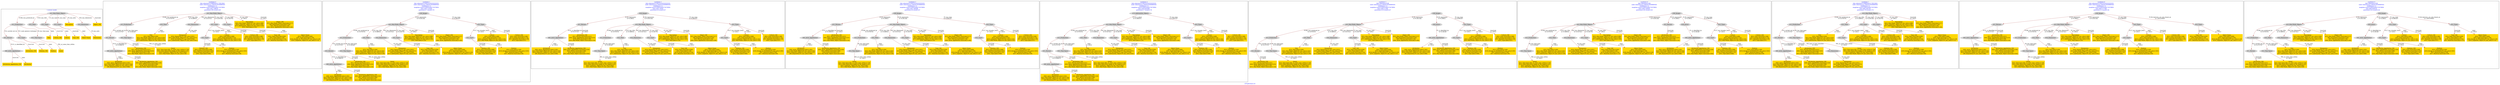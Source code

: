 digraph n0 {
fontcolor="blue"
remincross="true"
label="s29-gilcrease.csv"
subgraph cluster_0 {
label="1-correct model"
n2[style="filled",color="white",fillcolor="lightgray",label="E12_Production1"];
n3[style="filled",color="white",fillcolor="lightgray",label="E21_Person1"];
n4[style="filled",color="white",fillcolor="lightgray",label="E55_Type3"];
n5[style="filled",color="white",fillcolor="lightgray",label="E52_Time-Span1"];
n6[style="filled",color="white",fillcolor="lightgray",label="E82_Actor_Appellation1"];
n7[shape="plaintext",style="filled",fillcolor="gold",label="Attribution_URI"];
n8[style="filled",color="white",fillcolor="lightgray",label="E22_Man-Made_Object1"];
n9[style="filled",color="white",fillcolor="lightgray",label="E35_Title1"];
n10[style="filled",color="white",fillcolor="lightgray",label="E55_Type1"];
n11[style="filled",color="white",fillcolor="lightgray",label="E55_Type2"];
n12[shape="plaintext",style="filled",fillcolor="gold",label="Description"];
n13[style="filled",color="white",fillcolor="lightgray",label="E54_Dimension1"];
n14[shape="plaintext",style="filled",fillcolor="gold",label="Object_URI"];
n15[shape="plaintext",style="filled",fillcolor="gold",label="Title"];
n16[shape="plaintext",style="filled",fillcolor="gold",label="Dated"];
n17[shape="plaintext",style="filled",fillcolor="gold",label="Dimensions"];
n18[shape="plaintext",style="filled",fillcolor="gold",label="Culture_URI"];
n19[shape="plaintext",style="filled",fillcolor="gold",label="Culture"];
n20[shape="plaintext",style="filled",fillcolor="gold",label="Type_URI"];
n21[shape="plaintext",style="filled",fillcolor="gold",label="Object Name"];
n22[shape="plaintext",style="filled",fillcolor="gold",label="Medium_URI"];
n23[shape="plaintext",style="filled",fillcolor="gold",label="Medium"];
n24[shape="plaintext",style="filled",fillcolor="gold",label="Attribution_Appellation_URI"];
n25[shape="plaintext",style="filled",fillcolor="gold",label="Attribution"];
}
subgraph cluster_1 {
label="candidate 0\nlink coherence:0.08695652173913043\nnode coherence:0.13043478260869565\nconfidence:1.0\nmapping score:0.43633540372670804\ncost:1502.738619\n-precision:0.89-recall:0.89"
n27[style="filled",color="white",fillcolor="lightgray",label="E12_Production1"];
n28[style="filled",color="white",fillcolor="lightgray",label="E21_Person1"];
n29[style="filled",color="white",fillcolor="lightgray",label="E52_Time-Span1"];
n30[style="filled",color="white",fillcolor="lightgray",label="E82_Actor_Appellation2"];
n31[style="filled",color="white",fillcolor="lightgray",label="E22_Man-Made_Object1"];
n32[style="filled",color="white",fillcolor="lightgray",label="E35_Title1"];
n33[style="filled",color="white",fillcolor="lightgray",label="E54_Dimension1"];
n34[style="filled",color="white",fillcolor="lightgray",label="E55_Type1"];
n35[style="filled",color="white",fillcolor="lightgray",label="E55_Type2"];
n36[style="filled",color="white",fillcolor="lightgray",label="E55_Type3"];
n37[shape="plaintext",style="filled",fillcolor="gold",label="Dimensions\n[E54_Dimension,P3_has_note,0.831]\n[E22_Man-Made_Object,P3_has_note,0.072]\n[E34_Inscription,P3_has_note,0.056]\n[E73_Information_Object,P3_has_note,0.041]"];
n38[shape="plaintext",style="filled",fillcolor="gold",label="Medium_URI\n[E55_Type,classLink,0.408]\n[E57_Material,classLink,0.353]\n[E74_Group,classLink,0.174]\n[E55_Type,label,0.066]"];
n39[shape="plaintext",style="filled",fillcolor="gold",label="Medium\n[E55_Type,label,0.349]\n[E29_Design_or_Procedure,P3_has_note,0.303]\n[E57_Material,label,0.258]\n[E57_Material,classLink,0.09]"];
n40[shape="plaintext",style="filled",fillcolor="gold",label="Description\n[E22_Man-Made_Object,P3_has_note,0.366]\n[E33_Linguistic_Object,P3_has_note,0.336]\n[E73_Information_Object,P3_has_note,0.163]\n[E35_Title,label,0.135]"];
n41[shape="plaintext",style="filled",fillcolor="gold",label="Attribution\n[E82_Actor_Appellation,label,0.585]\n[E22_Man-Made_Object,P3_has_note,0.164]\n[E33_Linguistic_Object,P3_has_note,0.153]\n[E8_Acquisition,P3_has_note,0.098]"];
n42[shape="plaintext",style="filled",fillcolor="gold",label="Dated\n[E52_Time-Span,P82_at_some_time_within,0.729]\n[E52_Time-Span,P82a_begin_of_the_begin,0.105]\n[E33_Linguistic_Object,P3_has_note,0.085]\n[E22_Man-Made_Object,P3_has_note,0.08]"];
n43[shape="plaintext",style="filled",fillcolor="gold",label="Attribution_Appellation_URI\n[E82_Actor_Appellation,classLink,0.559]\n[E21_Person,classLink,0.346]\n[E39_Actor,classLink,0.05]\n[E22_Man-Made_Object,classLink,0.044]"];
n44[shape="plaintext",style="filled",fillcolor="gold",label="Title\n[E35_Title,label,0.406]\n[E22_Man-Made_Object,P3_has_note,0.243]\n[E33_Linguistic_Object,P3_has_note,0.222]\n[E73_Information_Object,P3_has_note,0.129]"];
n45[shape="plaintext",style="filled",fillcolor="gold",label="Attribution_URI\n[E21_Person,classLink,0.421]\n[E82_Actor_Appellation,classLink,0.323]\n[E39_Actor,classLink,0.136]\n[E22_Man-Made_Object,classLink,0.119]"];
n46[shape="plaintext",style="filled",fillcolor="gold",label="Culture\n[E55_Type,label,0.498]\n[E55_Type,classLink,0.214]\n[E33_Linguistic_Object,P3_has_note,0.145]\n[E22_Man-Made_Object,P3_has_note,0.143]"];
n47[shape="plaintext",style="filled",fillcolor="gold",label="Type_URI\n[E55_Type,classLink,0.636]\n[E55_Type,label,0.136]\n[E74_Group,classLink,0.116]\n[E57_Material,classLink,0.112]"];
n48[shape="plaintext",style="filled",fillcolor="gold",label="Culture_URI\n[E55_Type,classLink,0.596]\n[E74_Group,classLink,0.174]\n[E57_Material,classLink,0.159]\n[E55_Type,label,0.07]"];
n49[shape="plaintext",style="filled",fillcolor="gold",label="Object Name\n[E55_Type,label,0.609]\n[E55_Type,classLink,0.159]\n[E29_Design_or_Procedure,P3_has_note,0.119]\n[E33_Linguistic_Object,P3_has_note,0.113]"];
n50[shape="plaintext",style="filled",fillcolor="gold",label="Object_URI\n[E22_Man-Made_Object,classLink,0.517]\n[E8_Acquisition,classLink,0.234]\n[E21_Person,classLink,0.139]\n[E82_Actor_Appellation,classLink,0.109]"];
}
subgraph cluster_2 {
label="candidate 1\nlink coherence:0.08333333333333333\nnode coherence:0.13043478260869565\nconfidence:1.0\nmapping score:0.43633540372670804\ncost:1503.721826\n-precision:0.7-recall:0.78"
n52[style="filled",color="white",fillcolor="lightgray",label="E12_Production1"];
n53[style="filled",color="white",fillcolor="lightgray",label="E21_Person1"];
n54[style="filled",color="white",fillcolor="lightgray",label="E52_Time-Span1"];
n55[style="filled",color="white",fillcolor="lightgray",label="E82_Actor_Appellation2"];
n56[style="filled",color="white",fillcolor="lightgray",label="E22_Man-Made_Object1"];
n57[style="filled",color="white",fillcolor="lightgray",label="E35_Title1"];
n58[style="filled",color="white",fillcolor="lightgray",label="E54_Dimension1"];
n59[style="filled",color="white",fillcolor="lightgray",label="E55_Type2"];
n60[style="filled",color="white",fillcolor="lightgray",label="E38_Image1"];
n61[style="filled",color="white",fillcolor="lightgray",label="E55_Type1"];
n62[style="filled",color="white",fillcolor="lightgray",label="E55_Type3"];
n63[shape="plaintext",style="filled",fillcolor="gold",label="Dimensions\n[E54_Dimension,P3_has_note,0.831]\n[E22_Man-Made_Object,P3_has_note,0.072]\n[E34_Inscription,P3_has_note,0.056]\n[E73_Information_Object,P3_has_note,0.041]"];
n64[shape="plaintext",style="filled",fillcolor="gold",label="Medium_URI\n[E55_Type,classLink,0.408]\n[E57_Material,classLink,0.353]\n[E74_Group,classLink,0.174]\n[E55_Type,label,0.066]"];
n65[shape="plaintext",style="filled",fillcolor="gold",label="Medium\n[E55_Type,label,0.349]\n[E29_Design_or_Procedure,P3_has_note,0.303]\n[E57_Material,label,0.258]\n[E57_Material,classLink,0.09]"];
n66[shape="plaintext",style="filled",fillcolor="gold",label="Description\n[E22_Man-Made_Object,P3_has_note,0.366]\n[E33_Linguistic_Object,P3_has_note,0.336]\n[E73_Information_Object,P3_has_note,0.163]\n[E35_Title,label,0.135]"];
n67[shape="plaintext",style="filled",fillcolor="gold",label="Attribution\n[E82_Actor_Appellation,label,0.585]\n[E22_Man-Made_Object,P3_has_note,0.164]\n[E33_Linguistic_Object,P3_has_note,0.153]\n[E8_Acquisition,P3_has_note,0.098]"];
n68[shape="plaintext",style="filled",fillcolor="gold",label="Dated\n[E52_Time-Span,P82_at_some_time_within,0.729]\n[E52_Time-Span,P82a_begin_of_the_begin,0.105]\n[E33_Linguistic_Object,P3_has_note,0.085]\n[E22_Man-Made_Object,P3_has_note,0.08]"];
n69[shape="plaintext",style="filled",fillcolor="gold",label="Attribution_Appellation_URI\n[E82_Actor_Appellation,classLink,0.559]\n[E21_Person,classLink,0.346]\n[E39_Actor,classLink,0.05]\n[E22_Man-Made_Object,classLink,0.044]"];
n70[shape="plaintext",style="filled",fillcolor="gold",label="Title\n[E35_Title,label,0.406]\n[E22_Man-Made_Object,P3_has_note,0.243]\n[E33_Linguistic_Object,P3_has_note,0.222]\n[E73_Information_Object,P3_has_note,0.129]"];
n71[shape="plaintext",style="filled",fillcolor="gold",label="Attribution_URI\n[E21_Person,classLink,0.421]\n[E82_Actor_Appellation,classLink,0.323]\n[E39_Actor,classLink,0.136]\n[E22_Man-Made_Object,classLink,0.119]"];
n72[shape="plaintext",style="filled",fillcolor="gold",label="Culture\n[E55_Type,label,0.498]\n[E55_Type,classLink,0.214]\n[E33_Linguistic_Object,P3_has_note,0.145]\n[E22_Man-Made_Object,P3_has_note,0.143]"];
n73[shape="plaintext",style="filled",fillcolor="gold",label="Type_URI\n[E55_Type,classLink,0.636]\n[E55_Type,label,0.136]\n[E74_Group,classLink,0.116]\n[E57_Material,classLink,0.112]"];
n74[shape="plaintext",style="filled",fillcolor="gold",label="Culture_URI\n[E55_Type,classLink,0.596]\n[E74_Group,classLink,0.174]\n[E57_Material,classLink,0.159]\n[E55_Type,label,0.07]"];
n75[shape="plaintext",style="filled",fillcolor="gold",label="Object Name\n[E55_Type,label,0.609]\n[E55_Type,classLink,0.159]\n[E29_Design_or_Procedure,P3_has_note,0.119]\n[E33_Linguistic_Object,P3_has_note,0.113]"];
n76[shape="plaintext",style="filled",fillcolor="gold",label="Object_URI\n[E22_Man-Made_Object,classLink,0.517]\n[E8_Acquisition,classLink,0.234]\n[E21_Person,classLink,0.139]\n[E82_Actor_Appellation,classLink,0.109]"];
}
subgraph cluster_3 {
label="candidate 2\nlink coherence:0.08333333333333333\nnode coherence:0.13043478260869565\nconfidence:1.0\nmapping score:0.43633540372670804\ncost:1503.73016\n-precision:0.6-recall:0.67"
n78[style="filled",color="white",fillcolor="lightgray",label="E12_Production1"];
n79[style="filled",color="white",fillcolor="lightgray",label="E52_Time-Span1"];
n80[style="filled",color="white",fillcolor="lightgray",label="E21_Person1"];
n81[style="filled",color="white",fillcolor="lightgray",label="E82_Actor_Appellation1"];
n82[style="filled",color="white",fillcolor="lightgray",label="E22_Man-Made_Object1"];
n83[style="filled",color="white",fillcolor="lightgray",label="E35_Title1"];
n84[style="filled",color="white",fillcolor="lightgray",label="E54_Dimension1"];
n85[style="filled",color="white",fillcolor="lightgray",label="E55_Type2"];
n86[style="filled",color="white",fillcolor="lightgray",label="E38_Image1"];
n87[style="filled",color="white",fillcolor="lightgray",label="E55_Type1"];
n88[style="filled",color="white",fillcolor="lightgray",label="E55_Type3"];
n89[shape="plaintext",style="filled",fillcolor="gold",label="Dimensions\n[E54_Dimension,P3_has_note,0.831]\n[E22_Man-Made_Object,P3_has_note,0.072]\n[E34_Inscription,P3_has_note,0.056]\n[E73_Information_Object,P3_has_note,0.041]"];
n90[shape="plaintext",style="filled",fillcolor="gold",label="Medium_URI\n[E55_Type,classLink,0.408]\n[E57_Material,classLink,0.353]\n[E74_Group,classLink,0.174]\n[E55_Type,label,0.066]"];
n91[shape="plaintext",style="filled",fillcolor="gold",label="Medium\n[E55_Type,label,0.349]\n[E29_Design_or_Procedure,P3_has_note,0.303]\n[E57_Material,label,0.258]\n[E57_Material,classLink,0.09]"];
n92[shape="plaintext",style="filled",fillcolor="gold",label="Description\n[E22_Man-Made_Object,P3_has_note,0.366]\n[E33_Linguistic_Object,P3_has_note,0.336]\n[E73_Information_Object,P3_has_note,0.163]\n[E35_Title,label,0.135]"];
n93[shape="plaintext",style="filled",fillcolor="gold",label="Dated\n[E52_Time-Span,P82_at_some_time_within,0.729]\n[E52_Time-Span,P82a_begin_of_the_begin,0.105]\n[E33_Linguistic_Object,P3_has_note,0.085]\n[E22_Man-Made_Object,P3_has_note,0.08]"];
n94[shape="plaintext",style="filled",fillcolor="gold",label="Attribution\n[E82_Actor_Appellation,label,0.585]\n[E22_Man-Made_Object,P3_has_note,0.164]\n[E33_Linguistic_Object,P3_has_note,0.153]\n[E8_Acquisition,P3_has_note,0.098]"];
n95[shape="plaintext",style="filled",fillcolor="gold",label="Title\n[E35_Title,label,0.406]\n[E22_Man-Made_Object,P3_has_note,0.243]\n[E33_Linguistic_Object,P3_has_note,0.222]\n[E73_Information_Object,P3_has_note,0.129]"];
n96[shape="plaintext",style="filled",fillcolor="gold",label="Attribution_URI\n[E21_Person,classLink,0.421]\n[E82_Actor_Appellation,classLink,0.323]\n[E39_Actor,classLink,0.136]\n[E22_Man-Made_Object,classLink,0.119]"];
n97[shape="plaintext",style="filled",fillcolor="gold",label="Culture\n[E55_Type,label,0.498]\n[E55_Type,classLink,0.214]\n[E33_Linguistic_Object,P3_has_note,0.145]\n[E22_Man-Made_Object,P3_has_note,0.143]"];
n98[shape="plaintext",style="filled",fillcolor="gold",label="Type_URI\n[E55_Type,classLink,0.636]\n[E55_Type,label,0.136]\n[E74_Group,classLink,0.116]\n[E57_Material,classLink,0.112]"];
n99[shape="plaintext",style="filled",fillcolor="gold",label="Culture_URI\n[E55_Type,classLink,0.596]\n[E74_Group,classLink,0.174]\n[E57_Material,classLink,0.159]\n[E55_Type,label,0.07]"];
n100[shape="plaintext",style="filled",fillcolor="gold",label="Object Name\n[E55_Type,label,0.609]\n[E55_Type,classLink,0.159]\n[E29_Design_or_Procedure,P3_has_note,0.119]\n[E33_Linguistic_Object,P3_has_note,0.113]"];
n101[shape="plaintext",style="filled",fillcolor="gold",label="Object_URI\n[E22_Man-Made_Object,classLink,0.517]\n[E8_Acquisition,classLink,0.234]\n[E21_Person,classLink,0.139]\n[E82_Actor_Appellation,classLink,0.109]"];
n102[shape="plaintext",style="filled",fillcolor="gold",label="Attribution_Appellation_URI\n[E82_Actor_Appellation,classLink,0.559]\n[E21_Person,classLink,0.346]\n[E39_Actor,classLink,0.05]\n[E22_Man-Made_Object,classLink,0.044]"];
}
subgraph cluster_4 {
label="candidate 3\nlink coherence:0.08333333333333333\nnode coherence:0.13043478260869565\nconfidence:1.0\nmapping score:0.43633540372670804\ncost:1503.748289\n-precision:0.6-recall:0.67"
n104[style="filled",color="white",fillcolor="lightgray",label="E12_Production1"];
n105[style="filled",color="white",fillcolor="lightgray",label="E52_Time-Span1"];
n106[style="filled",color="white",fillcolor="lightgray",label="E21_Person1"];
n107[style="filled",color="white",fillcolor="lightgray",label="E82_Actor_Appellation2"];
n108[style="filled",color="white",fillcolor="lightgray",label="E22_Man-Made_Object1"];
n109[style="filled",color="white",fillcolor="lightgray",label="E35_Title1"];
n110[style="filled",color="white",fillcolor="lightgray",label="E54_Dimension1"];
n111[style="filled",color="white",fillcolor="lightgray",label="E55_Type2"];
n112[style="filled",color="white",fillcolor="lightgray",label="E38_Image1"];
n113[style="filled",color="white",fillcolor="lightgray",label="E55_Type1"];
n114[style="filled",color="white",fillcolor="lightgray",label="E55_Type3"];
n115[shape="plaintext",style="filled",fillcolor="gold",label="Dimensions\n[E54_Dimension,P3_has_note,0.831]\n[E22_Man-Made_Object,P3_has_note,0.072]\n[E34_Inscription,P3_has_note,0.056]\n[E73_Information_Object,P3_has_note,0.041]"];
n116[shape="plaintext",style="filled",fillcolor="gold",label="Medium_URI\n[E55_Type,classLink,0.408]\n[E57_Material,classLink,0.353]\n[E74_Group,classLink,0.174]\n[E55_Type,label,0.066]"];
n117[shape="plaintext",style="filled",fillcolor="gold",label="Medium\n[E55_Type,label,0.349]\n[E29_Design_or_Procedure,P3_has_note,0.303]\n[E57_Material,label,0.258]\n[E57_Material,classLink,0.09]"];
n118[shape="plaintext",style="filled",fillcolor="gold",label="Description\n[E22_Man-Made_Object,P3_has_note,0.366]\n[E33_Linguistic_Object,P3_has_note,0.336]\n[E73_Information_Object,P3_has_note,0.163]\n[E35_Title,label,0.135]"];
n119[shape="plaintext",style="filled",fillcolor="gold",label="Attribution\n[E82_Actor_Appellation,label,0.585]\n[E22_Man-Made_Object,P3_has_note,0.164]\n[E33_Linguistic_Object,P3_has_note,0.153]\n[E8_Acquisition,P3_has_note,0.098]"];
n120[shape="plaintext",style="filled",fillcolor="gold",label="Dated\n[E52_Time-Span,P82_at_some_time_within,0.729]\n[E52_Time-Span,P82a_begin_of_the_begin,0.105]\n[E33_Linguistic_Object,P3_has_note,0.085]\n[E22_Man-Made_Object,P3_has_note,0.08]"];
n121[shape="plaintext",style="filled",fillcolor="gold",label="Attribution_Appellation_URI\n[E82_Actor_Appellation,classLink,0.559]\n[E21_Person,classLink,0.346]\n[E39_Actor,classLink,0.05]\n[E22_Man-Made_Object,classLink,0.044]"];
n122[shape="plaintext",style="filled",fillcolor="gold",label="Title\n[E35_Title,label,0.406]\n[E22_Man-Made_Object,P3_has_note,0.243]\n[E33_Linguistic_Object,P3_has_note,0.222]\n[E73_Information_Object,P3_has_note,0.129]"];
n123[shape="plaintext",style="filled",fillcolor="gold",label="Attribution_URI\n[E21_Person,classLink,0.421]\n[E82_Actor_Appellation,classLink,0.323]\n[E39_Actor,classLink,0.136]\n[E22_Man-Made_Object,classLink,0.119]"];
n124[shape="plaintext",style="filled",fillcolor="gold",label="Culture\n[E55_Type,label,0.498]\n[E55_Type,classLink,0.214]\n[E33_Linguistic_Object,P3_has_note,0.145]\n[E22_Man-Made_Object,P3_has_note,0.143]"];
n125[shape="plaintext",style="filled",fillcolor="gold",label="Type_URI\n[E55_Type,classLink,0.636]\n[E55_Type,label,0.136]\n[E74_Group,classLink,0.116]\n[E57_Material,classLink,0.112]"];
n126[shape="plaintext",style="filled",fillcolor="gold",label="Culture_URI\n[E55_Type,classLink,0.596]\n[E74_Group,classLink,0.174]\n[E57_Material,classLink,0.159]\n[E55_Type,label,0.07]"];
n127[shape="plaintext",style="filled",fillcolor="gold",label="Object Name\n[E55_Type,label,0.609]\n[E55_Type,classLink,0.159]\n[E29_Design_or_Procedure,P3_has_note,0.119]\n[E33_Linguistic_Object,P3_has_note,0.113]"];
n128[shape="plaintext",style="filled",fillcolor="gold",label="Object_URI\n[E22_Man-Made_Object,classLink,0.517]\n[E8_Acquisition,classLink,0.234]\n[E21_Person,classLink,0.139]\n[E82_Actor_Appellation,classLink,0.109]"];
}
subgraph cluster_5 {
label="candidate 4\nlink coherence:0.08333333333333333\nnode coherence:0.13043478260869565\nconfidence:1.0\nmapping score:0.43633540372670804\ncost:1503.820306\n-precision:0.7-recall:0.78"
n130[style="filled",color="white",fillcolor="lightgray",label="E12_Production1"];
n131[style="filled",color="white",fillcolor="lightgray",label="E21_Person1"];
n132[style="filled",color="white",fillcolor="lightgray",label="E52_Time-Span1"];
n133[style="filled",color="white",fillcolor="lightgray",label="E82_Actor_Appellation2"];
n134[style="filled",color="white",fillcolor="lightgray",label="E22_Man-Made_Object1"];
n135[style="filled",color="white",fillcolor="lightgray",label="E35_Title1"];
n136[style="filled",color="white",fillcolor="lightgray",label="E54_Dimension1"];
n137[style="filled",color="white",fillcolor="lightgray",label="E55_Type2"];
n138[style="filled",color="white",fillcolor="lightgray",label="E73_Information_Object1"];
n139[style="filled",color="white",fillcolor="lightgray",label="E55_Type1"];
n140[style="filled",color="white",fillcolor="lightgray",label="E55_Type3"];
n141[shape="plaintext",style="filled",fillcolor="gold",label="Dimensions\n[E54_Dimension,P3_has_note,0.831]\n[E22_Man-Made_Object,P3_has_note,0.072]\n[E34_Inscription,P3_has_note,0.056]\n[E73_Information_Object,P3_has_note,0.041]"];
n142[shape="plaintext",style="filled",fillcolor="gold",label="Medium_URI\n[E55_Type,classLink,0.408]\n[E57_Material,classLink,0.353]\n[E74_Group,classLink,0.174]\n[E55_Type,label,0.066]"];
n143[shape="plaintext",style="filled",fillcolor="gold",label="Medium\n[E55_Type,label,0.349]\n[E29_Design_or_Procedure,P3_has_note,0.303]\n[E57_Material,label,0.258]\n[E57_Material,classLink,0.09]"];
n144[shape="plaintext",style="filled",fillcolor="gold",label="Description\n[E22_Man-Made_Object,P3_has_note,0.366]\n[E33_Linguistic_Object,P3_has_note,0.336]\n[E73_Information_Object,P3_has_note,0.163]\n[E35_Title,label,0.135]"];
n145[shape="plaintext",style="filled",fillcolor="gold",label="Attribution\n[E82_Actor_Appellation,label,0.585]\n[E22_Man-Made_Object,P3_has_note,0.164]\n[E33_Linguistic_Object,P3_has_note,0.153]\n[E8_Acquisition,P3_has_note,0.098]"];
n146[shape="plaintext",style="filled",fillcolor="gold",label="Dated\n[E52_Time-Span,P82_at_some_time_within,0.729]\n[E52_Time-Span,P82a_begin_of_the_begin,0.105]\n[E33_Linguistic_Object,P3_has_note,0.085]\n[E22_Man-Made_Object,P3_has_note,0.08]"];
n147[shape="plaintext",style="filled",fillcolor="gold",label="Attribution_Appellation_URI\n[E82_Actor_Appellation,classLink,0.559]\n[E21_Person,classLink,0.346]\n[E39_Actor,classLink,0.05]\n[E22_Man-Made_Object,classLink,0.044]"];
n148[shape="plaintext",style="filled",fillcolor="gold",label="Title\n[E35_Title,label,0.406]\n[E22_Man-Made_Object,P3_has_note,0.243]\n[E33_Linguistic_Object,P3_has_note,0.222]\n[E73_Information_Object,P3_has_note,0.129]"];
n149[shape="plaintext",style="filled",fillcolor="gold",label="Attribution_URI\n[E21_Person,classLink,0.421]\n[E82_Actor_Appellation,classLink,0.323]\n[E39_Actor,classLink,0.136]\n[E22_Man-Made_Object,classLink,0.119]"];
n150[shape="plaintext",style="filled",fillcolor="gold",label="Culture\n[E55_Type,label,0.498]\n[E55_Type,classLink,0.214]\n[E33_Linguistic_Object,P3_has_note,0.145]\n[E22_Man-Made_Object,P3_has_note,0.143]"];
n151[shape="plaintext",style="filled",fillcolor="gold",label="Type_URI\n[E55_Type,classLink,0.636]\n[E55_Type,label,0.136]\n[E74_Group,classLink,0.116]\n[E57_Material,classLink,0.112]"];
n152[shape="plaintext",style="filled",fillcolor="gold",label="Culture_URI\n[E55_Type,classLink,0.596]\n[E74_Group,classLink,0.174]\n[E57_Material,classLink,0.159]\n[E55_Type,label,0.07]"];
n153[shape="plaintext",style="filled",fillcolor="gold",label="Object Name\n[E55_Type,label,0.609]\n[E55_Type,classLink,0.159]\n[E29_Design_or_Procedure,P3_has_note,0.119]\n[E33_Linguistic_Object,P3_has_note,0.113]"];
n154[shape="plaintext",style="filled",fillcolor="gold",label="Object_URI\n[E22_Man-Made_Object,classLink,0.517]\n[E8_Acquisition,classLink,0.234]\n[E21_Person,classLink,0.139]\n[E82_Actor_Appellation,classLink,0.109]"];
}
subgraph cluster_6 {
label="candidate 5\nlink coherence:0.08\nnode coherence:0.13043478260869565\nconfidence:1.0\nmapping score:0.43633540372670804\ncost:1504.11184\n-precision:0.55-recall:0.67"
n156[style="filled",color="white",fillcolor="lightgray",label="E12_Production1"];
n157[style="filled",color="white",fillcolor="lightgray",label="E21_Person1"];
n158[style="filled",color="white",fillcolor="lightgray",label="E52_Time-Span1"];
n159[style="filled",color="white",fillcolor="lightgray",label="E22_Man-Made_Object1"];
n160[style="filled",color="white",fillcolor="lightgray",label="E35_Title1"];
n161[style="filled",color="white",fillcolor="lightgray",label="E54_Dimension1"];
n162[style="filled",color="white",fillcolor="lightgray",label="E55_Type2"];
n163[style="filled",color="white",fillcolor="lightgray",label="E38_Image1"];
n164[style="filled",color="white",fillcolor="lightgray",label="E39_Actor1"];
n165[style="filled",color="white",fillcolor="lightgray",label="E55_Type1"];
n166[style="filled",color="white",fillcolor="lightgray",label="E82_Actor_Appellation1"];
n167[style="filled",color="white",fillcolor="lightgray",label="E55_Type3"];
n168[shape="plaintext",style="filled",fillcolor="gold",label="Dimensions\n[E54_Dimension,P3_has_note,0.831]\n[E22_Man-Made_Object,P3_has_note,0.072]\n[E34_Inscription,P3_has_note,0.056]\n[E73_Information_Object,P3_has_note,0.041]"];
n169[shape="plaintext",style="filled",fillcolor="gold",label="Medium_URI\n[E55_Type,classLink,0.408]\n[E57_Material,classLink,0.353]\n[E74_Group,classLink,0.174]\n[E55_Type,label,0.066]"];
n170[shape="plaintext",style="filled",fillcolor="gold",label="Medium\n[E55_Type,label,0.349]\n[E29_Design_or_Procedure,P3_has_note,0.303]\n[E57_Material,label,0.258]\n[E57_Material,classLink,0.09]"];
n171[shape="plaintext",style="filled",fillcolor="gold",label="Description\n[E22_Man-Made_Object,P3_has_note,0.366]\n[E33_Linguistic_Object,P3_has_note,0.336]\n[E73_Information_Object,P3_has_note,0.163]\n[E35_Title,label,0.135]"];
n172[shape="plaintext",style="filled",fillcolor="gold",label="Dated\n[E52_Time-Span,P82_at_some_time_within,0.729]\n[E52_Time-Span,P82a_begin_of_the_begin,0.105]\n[E33_Linguistic_Object,P3_has_note,0.085]\n[E22_Man-Made_Object,P3_has_note,0.08]"];
n173[shape="plaintext",style="filled",fillcolor="gold",label="Attribution\n[E82_Actor_Appellation,label,0.585]\n[E22_Man-Made_Object,P3_has_note,0.164]\n[E33_Linguistic_Object,P3_has_note,0.153]\n[E8_Acquisition,P3_has_note,0.098]"];
n174[shape="plaintext",style="filled",fillcolor="gold",label="Title\n[E35_Title,label,0.406]\n[E22_Man-Made_Object,P3_has_note,0.243]\n[E33_Linguistic_Object,P3_has_note,0.222]\n[E73_Information_Object,P3_has_note,0.129]"];
n175[shape="plaintext",style="filled",fillcolor="gold",label="Attribution_URI\n[E21_Person,classLink,0.421]\n[E82_Actor_Appellation,classLink,0.323]\n[E39_Actor,classLink,0.136]\n[E22_Man-Made_Object,classLink,0.119]"];
n176[shape="plaintext",style="filled",fillcolor="gold",label="Culture\n[E55_Type,label,0.498]\n[E55_Type,classLink,0.214]\n[E33_Linguistic_Object,P3_has_note,0.145]\n[E22_Man-Made_Object,P3_has_note,0.143]"];
n177[shape="plaintext",style="filled",fillcolor="gold",label="Type_URI\n[E55_Type,classLink,0.636]\n[E55_Type,label,0.136]\n[E74_Group,classLink,0.116]\n[E57_Material,classLink,0.112]"];
n178[shape="plaintext",style="filled",fillcolor="gold",label="Culture_URI\n[E55_Type,classLink,0.596]\n[E74_Group,classLink,0.174]\n[E57_Material,classLink,0.159]\n[E55_Type,label,0.07]"];
n179[shape="plaintext",style="filled",fillcolor="gold",label="Object Name\n[E55_Type,label,0.609]\n[E55_Type,classLink,0.159]\n[E29_Design_or_Procedure,P3_has_note,0.119]\n[E33_Linguistic_Object,P3_has_note,0.113]"];
n180[shape="plaintext",style="filled",fillcolor="gold",label="Object_URI\n[E22_Man-Made_Object,classLink,0.517]\n[E8_Acquisition,classLink,0.234]\n[E21_Person,classLink,0.139]\n[E82_Actor_Appellation,classLink,0.109]"];
n181[shape="plaintext",style="filled",fillcolor="gold",label="Attribution_Appellation_URI\n[E82_Actor_Appellation,classLink,0.559]\n[E21_Person,classLink,0.346]\n[E39_Actor,classLink,0.05]\n[E22_Man-Made_Object,classLink,0.044]"];
}
subgraph cluster_7 {
label="candidate 6\nlink coherence:0.08\nnode coherence:0.13043478260869565\nconfidence:1.0\nmapping score:0.43633540372670804\ncost:1504.138303\n-precision:0.45-recall:0.56"
n183[style="filled",color="white",fillcolor="lightgray",label="E12_Production1"];
n184[style="filled",color="white",fillcolor="lightgray",label="E52_Time-Span1"];
n185[style="filled",color="white",fillcolor="lightgray",label="E22_Man-Made_Object1"];
n186[style="filled",color="white",fillcolor="lightgray",label="E35_Title1"];
n187[style="filled",color="white",fillcolor="lightgray",label="E54_Dimension1"];
n188[style="filled",color="white",fillcolor="lightgray",label="E55_Type2"];
n189[style="filled",color="white",fillcolor="lightgray",label="E38_Image1"];
n190[style="filled",color="white",fillcolor="lightgray",label="E21_Person1"];
n191[style="filled",color="white",fillcolor="lightgray",label="E39_Actor1"];
n192[style="filled",color="white",fillcolor="lightgray",label="E55_Type1"];
n193[style="filled",color="white",fillcolor="lightgray",label="E82_Actor_Appellation1"];
n194[style="filled",color="white",fillcolor="lightgray",label="E55_Type3"];
n195[shape="plaintext",style="filled",fillcolor="gold",label="Dimensions\n[E54_Dimension,P3_has_note,0.831]\n[E22_Man-Made_Object,P3_has_note,0.072]\n[E34_Inscription,P3_has_note,0.056]\n[E73_Information_Object,P3_has_note,0.041]"];
n196[shape="plaintext",style="filled",fillcolor="gold",label="Medium_URI\n[E55_Type,classLink,0.408]\n[E57_Material,classLink,0.353]\n[E74_Group,classLink,0.174]\n[E55_Type,label,0.066]"];
n197[shape="plaintext",style="filled",fillcolor="gold",label="Medium\n[E55_Type,label,0.349]\n[E29_Design_or_Procedure,P3_has_note,0.303]\n[E57_Material,label,0.258]\n[E57_Material,classLink,0.09]"];
n198[shape="plaintext",style="filled",fillcolor="gold",label="Description\n[E22_Man-Made_Object,P3_has_note,0.366]\n[E33_Linguistic_Object,P3_has_note,0.336]\n[E73_Information_Object,P3_has_note,0.163]\n[E35_Title,label,0.135]"];
n199[shape="plaintext",style="filled",fillcolor="gold",label="Dated\n[E52_Time-Span,P82_at_some_time_within,0.729]\n[E52_Time-Span,P82a_begin_of_the_begin,0.105]\n[E33_Linguistic_Object,P3_has_note,0.085]\n[E22_Man-Made_Object,P3_has_note,0.08]"];
n200[shape="plaintext",style="filled",fillcolor="gold",label="Attribution\n[E82_Actor_Appellation,label,0.585]\n[E22_Man-Made_Object,P3_has_note,0.164]\n[E33_Linguistic_Object,P3_has_note,0.153]\n[E8_Acquisition,P3_has_note,0.098]"];
n201[shape="plaintext",style="filled",fillcolor="gold",label="Title\n[E35_Title,label,0.406]\n[E22_Man-Made_Object,P3_has_note,0.243]\n[E33_Linguistic_Object,P3_has_note,0.222]\n[E73_Information_Object,P3_has_note,0.129]"];
n202[shape="plaintext",style="filled",fillcolor="gold",label="Attribution_URI\n[E21_Person,classLink,0.421]\n[E82_Actor_Appellation,classLink,0.323]\n[E39_Actor,classLink,0.136]\n[E22_Man-Made_Object,classLink,0.119]"];
n203[shape="plaintext",style="filled",fillcolor="gold",label="Culture\n[E55_Type,label,0.498]\n[E55_Type,classLink,0.214]\n[E33_Linguistic_Object,P3_has_note,0.145]\n[E22_Man-Made_Object,P3_has_note,0.143]"];
n204[shape="plaintext",style="filled",fillcolor="gold",label="Type_URI\n[E55_Type,classLink,0.636]\n[E55_Type,label,0.136]\n[E74_Group,classLink,0.116]\n[E57_Material,classLink,0.112]"];
n205[shape="plaintext",style="filled",fillcolor="gold",label="Culture_URI\n[E55_Type,classLink,0.596]\n[E74_Group,classLink,0.174]\n[E57_Material,classLink,0.159]\n[E55_Type,label,0.07]"];
n206[shape="plaintext",style="filled",fillcolor="gold",label="Object Name\n[E55_Type,label,0.609]\n[E55_Type,classLink,0.159]\n[E29_Design_or_Procedure,P3_has_note,0.119]\n[E33_Linguistic_Object,P3_has_note,0.113]"];
n207[shape="plaintext",style="filled",fillcolor="gold",label="Object_URI\n[E22_Man-Made_Object,classLink,0.517]\n[E8_Acquisition,classLink,0.234]\n[E21_Person,classLink,0.139]\n[E82_Actor_Appellation,classLink,0.109]"];
n208[shape="plaintext",style="filled",fillcolor="gold",label="Attribution_Appellation_URI\n[E82_Actor_Appellation,classLink,0.559]\n[E21_Person,classLink,0.346]\n[E39_Actor,classLink,0.05]\n[E22_Man-Made_Object,classLink,0.044]"];
}
subgraph cluster_8 {
label="candidate 7\nlink coherence:0.08695652173913043\nnode coherence:0.13043478260869565\nconfidence:1.0\nmapping score:0.43633540372670804\ncost:1602.381207\n-precision:0.78-recall:0.78"
n210[style="filled",color="white",fillcolor="lightgray",label="E12_Production1"];
n211[style="filled",color="white",fillcolor="lightgray",label="E21_Person1"];
n212[style="filled",color="white",fillcolor="lightgray",label="E52_Time-Span1"];
n213[style="filled",color="white",fillcolor="lightgray",label="E82_Actor_Appellation2"];
n214[style="filled",color="white",fillcolor="lightgray",label="E22_Man-Made_Object1"];
n215[style="filled",color="white",fillcolor="lightgray",label="E35_Title1"];
n216[style="filled",color="white",fillcolor="lightgray",label="E55_Type1"];
n217[style="filled",color="white",fillcolor="lightgray",label="E55_Type2"];
n218[style="filled",color="white",fillcolor="lightgray",label="E54_Dimension1"];
n219[style="filled",color="white",fillcolor="lightgray",label="E55_Type3"];
n220[shape="plaintext",style="filled",fillcolor="gold",label="Dimensions\n[E54_Dimension,P3_has_note,0.831]\n[E22_Man-Made_Object,P3_has_note,0.072]\n[E34_Inscription,P3_has_note,0.056]\n[E73_Information_Object,P3_has_note,0.041]"];
n221[shape="plaintext",style="filled",fillcolor="gold",label="Medium_URI\n[E55_Type,classLink,0.408]\n[E57_Material,classLink,0.353]\n[E74_Group,classLink,0.174]\n[E55_Type,label,0.066]"];
n222[shape="plaintext",style="filled",fillcolor="gold",label="Medium\n[E55_Type,label,0.349]\n[E29_Design_or_Procedure,P3_has_note,0.303]\n[E57_Material,label,0.258]\n[E57_Material,classLink,0.09]"];
n223[shape="plaintext",style="filled",fillcolor="gold",label="Description\n[E22_Man-Made_Object,P3_has_note,0.366]\n[E33_Linguistic_Object,P3_has_note,0.336]\n[E73_Information_Object,P3_has_note,0.163]\n[E35_Title,label,0.135]"];
n224[shape="plaintext",style="filled",fillcolor="gold",label="Attribution\n[E82_Actor_Appellation,label,0.585]\n[E22_Man-Made_Object,P3_has_note,0.164]\n[E33_Linguistic_Object,P3_has_note,0.153]\n[E8_Acquisition,P3_has_note,0.098]"];
n225[shape="plaintext",style="filled",fillcolor="gold",label="Dated\n[E52_Time-Span,P82_at_some_time_within,0.729]\n[E52_Time-Span,P82a_begin_of_the_begin,0.105]\n[E33_Linguistic_Object,P3_has_note,0.085]\n[E22_Man-Made_Object,P3_has_note,0.08]"];
n226[shape="plaintext",style="filled",fillcolor="gold",label="Attribution_Appellation_URI\n[E82_Actor_Appellation,classLink,0.559]\n[E21_Person,classLink,0.346]\n[E39_Actor,classLink,0.05]\n[E22_Man-Made_Object,classLink,0.044]"];
n227[shape="plaintext",style="filled",fillcolor="gold",label="Title\n[E35_Title,label,0.406]\n[E22_Man-Made_Object,P3_has_note,0.243]\n[E33_Linguistic_Object,P3_has_note,0.222]\n[E73_Information_Object,P3_has_note,0.129]"];
n228[shape="plaintext",style="filled",fillcolor="gold",label="Attribution_URI\n[E21_Person,classLink,0.421]\n[E82_Actor_Appellation,classLink,0.323]\n[E39_Actor,classLink,0.136]\n[E22_Man-Made_Object,classLink,0.119]"];
n229[shape="plaintext",style="filled",fillcolor="gold",label="Culture\n[E55_Type,label,0.498]\n[E55_Type,classLink,0.214]\n[E33_Linguistic_Object,P3_has_note,0.145]\n[E22_Man-Made_Object,P3_has_note,0.143]"];
n230[shape="plaintext",style="filled",fillcolor="gold",label="Type_URI\n[E55_Type,classLink,0.636]\n[E55_Type,label,0.136]\n[E74_Group,classLink,0.116]\n[E57_Material,classLink,0.112]"];
n231[shape="plaintext",style="filled",fillcolor="gold",label="Culture_URI\n[E55_Type,classLink,0.596]\n[E74_Group,classLink,0.174]\n[E57_Material,classLink,0.159]\n[E55_Type,label,0.07]"];
n232[shape="plaintext",style="filled",fillcolor="gold",label="Object Name\n[E55_Type,label,0.609]\n[E55_Type,classLink,0.159]\n[E29_Design_or_Procedure,P3_has_note,0.119]\n[E33_Linguistic_Object,P3_has_note,0.113]"];
n233[shape="plaintext",style="filled",fillcolor="gold",label="Object_URI\n[E22_Man-Made_Object,classLink,0.517]\n[E8_Acquisition,classLink,0.234]\n[E21_Person,classLink,0.139]\n[E82_Actor_Appellation,classLink,0.109]"];
}
subgraph cluster_9 {
label="candidate 8\nlink coherence:0.08333333333333333\nnode coherence:0.13043478260869565\nconfidence:1.0\nmapping score:0.43633540372670804\ncost:1603.577461\n-precision:0.5-recall:0.56"
n235[style="filled",color="white",fillcolor="lightgray",label="E12_Production1"];
n236[style="filled",color="white",fillcolor="lightgray",label="E52_Time-Span1"];
n237[style="filled",color="white",fillcolor="lightgray",label="E21_Person1"];
n238[style="filled",color="white",fillcolor="lightgray",label="E82_Actor_Appellation1"];
n239[style="filled",color="white",fillcolor="lightgray",label="E22_Man-Made_Object1"];
n240[style="filled",color="white",fillcolor="lightgray",label="E35_Title1"];
n241[style="filled",color="white",fillcolor="lightgray",label="E54_Dimension1"];
n242[style="filled",color="white",fillcolor="lightgray",label="E38_Image1"];
n243[style="filled",color="white",fillcolor="lightgray",label="E55_Type1"];
n244[style="filled",color="white",fillcolor="lightgray",label="E55_Type2"];
n245[style="filled",color="white",fillcolor="lightgray",label="E55_Type3"];
n246[shape="plaintext",style="filled",fillcolor="gold",label="Dimensions\n[E54_Dimension,P3_has_note,0.831]\n[E22_Man-Made_Object,P3_has_note,0.072]\n[E34_Inscription,P3_has_note,0.056]\n[E73_Information_Object,P3_has_note,0.041]"];
n247[shape="plaintext",style="filled",fillcolor="gold",label="Medium_URI\n[E55_Type,classLink,0.408]\n[E57_Material,classLink,0.353]\n[E74_Group,classLink,0.174]\n[E55_Type,label,0.066]"];
n248[shape="plaintext",style="filled",fillcolor="gold",label="Medium\n[E55_Type,label,0.349]\n[E29_Design_or_Procedure,P3_has_note,0.303]\n[E57_Material,label,0.258]\n[E57_Material,classLink,0.09]"];
n249[shape="plaintext",style="filled",fillcolor="gold",label="Description\n[E22_Man-Made_Object,P3_has_note,0.366]\n[E33_Linguistic_Object,P3_has_note,0.336]\n[E73_Information_Object,P3_has_note,0.163]\n[E35_Title,label,0.135]"];
n250[shape="plaintext",style="filled",fillcolor="gold",label="Dated\n[E52_Time-Span,P82_at_some_time_within,0.729]\n[E52_Time-Span,P82a_begin_of_the_begin,0.105]\n[E33_Linguistic_Object,P3_has_note,0.085]\n[E22_Man-Made_Object,P3_has_note,0.08]"];
n251[shape="plaintext",style="filled",fillcolor="gold",label="Attribution\n[E82_Actor_Appellation,label,0.585]\n[E22_Man-Made_Object,P3_has_note,0.164]\n[E33_Linguistic_Object,P3_has_note,0.153]\n[E8_Acquisition,P3_has_note,0.098]"];
n252[shape="plaintext",style="filled",fillcolor="gold",label="Title\n[E35_Title,label,0.406]\n[E22_Man-Made_Object,P3_has_note,0.243]\n[E33_Linguistic_Object,P3_has_note,0.222]\n[E73_Information_Object,P3_has_note,0.129]"];
n253[shape="plaintext",style="filled",fillcolor="gold",label="Attribution_URI\n[E21_Person,classLink,0.421]\n[E82_Actor_Appellation,classLink,0.323]\n[E39_Actor,classLink,0.136]\n[E22_Man-Made_Object,classLink,0.119]"];
n254[shape="plaintext",style="filled",fillcolor="gold",label="Culture\n[E55_Type,label,0.498]\n[E55_Type,classLink,0.214]\n[E33_Linguistic_Object,P3_has_note,0.145]\n[E22_Man-Made_Object,P3_has_note,0.143]"];
n255[shape="plaintext",style="filled",fillcolor="gold",label="Type_URI\n[E55_Type,classLink,0.636]\n[E55_Type,label,0.136]\n[E74_Group,classLink,0.116]\n[E57_Material,classLink,0.112]"];
n256[shape="plaintext",style="filled",fillcolor="gold",label="Culture_URI\n[E55_Type,classLink,0.596]\n[E74_Group,classLink,0.174]\n[E57_Material,classLink,0.159]\n[E55_Type,label,0.07]"];
n257[shape="plaintext",style="filled",fillcolor="gold",label="Object Name\n[E55_Type,label,0.609]\n[E55_Type,classLink,0.159]\n[E29_Design_or_Procedure,P3_has_note,0.119]\n[E33_Linguistic_Object,P3_has_note,0.113]"];
n258[shape="plaintext",style="filled",fillcolor="gold",label="Object_URI\n[E22_Man-Made_Object,classLink,0.517]\n[E8_Acquisition,classLink,0.234]\n[E21_Person,classLink,0.139]\n[E82_Actor_Appellation,classLink,0.109]"];
n259[shape="plaintext",style="filled",fillcolor="gold",label="Attribution_Appellation_URI\n[E82_Actor_Appellation,classLink,0.559]\n[E21_Person,classLink,0.346]\n[E39_Actor,classLink,0.05]\n[E22_Man-Made_Object,classLink,0.044]"];
}
subgraph cluster_10 {
label="candidate 9\nlink coherence:0.08\nnode coherence:0.13043478260869565\nconfidence:1.0\nmapping score:0.43633540372670804\ncost:1603.959141\n-precision:0.45-recall:0.56"
n261[style="filled",color="white",fillcolor="lightgray",label="E12_Production1"];
n262[style="filled",color="white",fillcolor="lightgray",label="E21_Person1"];
n263[style="filled",color="white",fillcolor="lightgray",label="E52_Time-Span1"];
n264[style="filled",color="white",fillcolor="lightgray",label="E22_Man-Made_Object1"];
n265[style="filled",color="white",fillcolor="lightgray",label="E35_Title1"];
n266[style="filled",color="white",fillcolor="lightgray",label="E54_Dimension1"];
n267[style="filled",color="white",fillcolor="lightgray",label="E38_Image1"];
n268[style="filled",color="white",fillcolor="lightgray",label="E39_Actor1"];
n269[style="filled",color="white",fillcolor="lightgray",label="E55_Type1"];
n270[style="filled",color="white",fillcolor="lightgray",label="E82_Actor_Appellation1"];
n271[style="filled",color="white",fillcolor="lightgray",label="E55_Type2"];
n272[style="filled",color="white",fillcolor="lightgray",label="E55_Type3"];
n273[shape="plaintext",style="filled",fillcolor="gold",label="Dimensions\n[E54_Dimension,P3_has_note,0.831]\n[E22_Man-Made_Object,P3_has_note,0.072]\n[E34_Inscription,P3_has_note,0.056]\n[E73_Information_Object,P3_has_note,0.041]"];
n274[shape="plaintext",style="filled",fillcolor="gold",label="Medium_URI\n[E55_Type,classLink,0.408]\n[E57_Material,classLink,0.353]\n[E74_Group,classLink,0.174]\n[E55_Type,label,0.066]"];
n275[shape="plaintext",style="filled",fillcolor="gold",label="Medium\n[E55_Type,label,0.349]\n[E29_Design_or_Procedure,P3_has_note,0.303]\n[E57_Material,label,0.258]\n[E57_Material,classLink,0.09]"];
n276[shape="plaintext",style="filled",fillcolor="gold",label="Description\n[E22_Man-Made_Object,P3_has_note,0.366]\n[E33_Linguistic_Object,P3_has_note,0.336]\n[E73_Information_Object,P3_has_note,0.163]\n[E35_Title,label,0.135]"];
n277[shape="plaintext",style="filled",fillcolor="gold",label="Dated\n[E52_Time-Span,P82_at_some_time_within,0.729]\n[E52_Time-Span,P82a_begin_of_the_begin,0.105]\n[E33_Linguistic_Object,P3_has_note,0.085]\n[E22_Man-Made_Object,P3_has_note,0.08]"];
n278[shape="plaintext",style="filled",fillcolor="gold",label="Attribution\n[E82_Actor_Appellation,label,0.585]\n[E22_Man-Made_Object,P3_has_note,0.164]\n[E33_Linguistic_Object,P3_has_note,0.153]\n[E8_Acquisition,P3_has_note,0.098]"];
n279[shape="plaintext",style="filled",fillcolor="gold",label="Title\n[E35_Title,label,0.406]\n[E22_Man-Made_Object,P3_has_note,0.243]\n[E33_Linguistic_Object,P3_has_note,0.222]\n[E73_Information_Object,P3_has_note,0.129]"];
n280[shape="plaintext",style="filled",fillcolor="gold",label="Attribution_URI\n[E21_Person,classLink,0.421]\n[E82_Actor_Appellation,classLink,0.323]\n[E39_Actor,classLink,0.136]\n[E22_Man-Made_Object,classLink,0.119]"];
n281[shape="plaintext",style="filled",fillcolor="gold",label="Culture\n[E55_Type,label,0.498]\n[E55_Type,classLink,0.214]\n[E33_Linguistic_Object,P3_has_note,0.145]\n[E22_Man-Made_Object,P3_has_note,0.143]"];
n282[shape="plaintext",style="filled",fillcolor="gold",label="Type_URI\n[E55_Type,classLink,0.636]\n[E55_Type,label,0.136]\n[E74_Group,classLink,0.116]\n[E57_Material,classLink,0.112]"];
n283[shape="plaintext",style="filled",fillcolor="gold",label="Culture_URI\n[E55_Type,classLink,0.596]\n[E74_Group,classLink,0.174]\n[E57_Material,classLink,0.159]\n[E55_Type,label,0.07]"];
n284[shape="plaintext",style="filled",fillcolor="gold",label="Object Name\n[E55_Type,label,0.609]\n[E55_Type,classLink,0.159]\n[E29_Design_or_Procedure,P3_has_note,0.119]\n[E33_Linguistic_Object,P3_has_note,0.113]"];
n285[shape="plaintext",style="filled",fillcolor="gold",label="Object_URI\n[E22_Man-Made_Object,classLink,0.517]\n[E8_Acquisition,classLink,0.234]\n[E21_Person,classLink,0.139]\n[E82_Actor_Appellation,classLink,0.109]"];
n286[shape="plaintext",style="filled",fillcolor="gold",label="Attribution_Appellation_URI\n[E82_Actor_Appellation,classLink,0.559]\n[E21_Person,classLink,0.346]\n[E39_Actor,classLink,0.05]\n[E22_Man-Made_Object,classLink,0.044]"];
}
n2 -> n3[color="brown",fontcolor="black",label="P14_carried_out_by"]
n2 -> n4[color="brown",fontcolor="black",label="P32_used_general_technique"]
n2 -> n5[color="brown",fontcolor="black",label="P4_has_time-span"]
n3 -> n6[color="brown",fontcolor="black",label="P131_is_identified_by"]
n3 -> n7[color="brown",fontcolor="black",label="classLink"]
n8 -> n9[color="brown",fontcolor="black",label="P102_has_title"]
n8 -> n2[color="brown",fontcolor="black",label="P108i_was_produced_by"]
n8 -> n10[color="brown",fontcolor="black",label="P2_has_type"]
n8 -> n11[color="brown",fontcolor="black",label="P2_has_type"]
n8 -> n12[color="brown",fontcolor="black",label="P3_has_note"]
n8 -> n13[color="brown",fontcolor="black",label="P43_has_dimension"]
n8 -> n14[color="brown",fontcolor="black",label="classLink"]
n9 -> n15[color="brown",fontcolor="black",label="label"]
n5 -> n16[color="brown",fontcolor="black",label="P82_at_some_time_within"]
n13 -> n17[color="brown",fontcolor="black",label="P3_has_note"]
n10 -> n18[color="brown",fontcolor="black",label="classLink"]
n10 -> n19[color="brown",fontcolor="black",label="label"]
n11 -> n20[color="brown",fontcolor="black",label="classLink"]
n11 -> n21[color="brown",fontcolor="black",label="label"]
n4 -> n22[color="brown",fontcolor="black",label="classLink"]
n4 -> n23[color="brown",fontcolor="black",label="label"]
n6 -> n24[color="brown",fontcolor="black",label="classLink"]
n6 -> n25[color="brown",fontcolor="black",label="label"]
n27 -> n28[color="brown",fontcolor="black",label="P14_carried_out_by\nw=0.372747"]
n27 -> n29[color="brown",fontcolor="black",label="P4_has_time-span\nw=0.385487"]
n28 -> n30[color="brown",fontcolor="black",label="P131_is_identified_by\nw=0.390876"]
n31 -> n27[color="brown",fontcolor="black",label="P108i_was_produced_by\nw=0.378701"]
n31 -> n32[color="brown",fontcolor="black",label="P102_has_title\nw=0.389351"]
n31 -> n33[color="brown",fontcolor="black",label="P43_has_dimension\nw=0.357412"]
n31 -> n34[color="brown",fontcolor="black",label="P2_has_type\nw=0.301344"]
n31 -> n35[color="brown",fontcolor="black",label="P2_has_type\nw=0.162701"]
n34 -> n36[color="brown",fontcolor="black",label="P127_has_broader_term\nw=100.0"]
n33 -> n37[color="brown",fontcolor="black",label="P3_has_note\nw=100.0"]
n36 -> n38[color="brown",fontcolor="black",label="classLink\nw=100.0"]
n36 -> n39[color="brown",fontcolor="black",label="label\nw=100.0"]
n31 -> n40[color="brown",fontcolor="black",label="P3_has_note\nw=100.0"]
n30 -> n41[color="brown",fontcolor="black",label="label\nw=100.0"]
n29 -> n42[color="brown",fontcolor="black",label="P82_at_some_time_within\nw=100.0"]
n30 -> n43[color="brown",fontcolor="black",label="classLink\nw=100.0"]
n32 -> n44[color="brown",fontcolor="black",label="label\nw=100.0"]
n28 -> n45[color="brown",fontcolor="black",label="classLink\nw=100.0"]
n34 -> n46[color="brown",fontcolor="black",label="label\nw=100.0"]
n35 -> n47[color="brown",fontcolor="black",label="classLink\nw=100.0"]
n34 -> n48[color="brown",fontcolor="black",label="classLink\nw=100.0"]
n35 -> n49[color="brown",fontcolor="black",label="label\nw=100.0"]
n31 -> n50[color="brown",fontcolor="black",label="classLink\nw=100.0"]
n52 -> n53[color="brown",fontcolor="black",label="P14_carried_out_by\nw=0.372747"]
n52 -> n54[color="brown",fontcolor="black",label="P4_has_time-span\nw=0.385487"]
n53 -> n55[color="brown",fontcolor="black",label="P131_is_identified_by\nw=0.390876"]
n56 -> n52[color="brown",fontcolor="black",label="P108i_was_produced_by\nw=0.378701"]
n56 -> n57[color="brown",fontcolor="black",label="P102_has_title\nw=0.389351"]
n56 -> n58[color="brown",fontcolor="black",label="P43_has_dimension\nw=0.357412"]
n56 -> n59[color="brown",fontcolor="black",label="P2_has_type\nw=0.162701"]
n60 -> n56[color="brown",fontcolor="black",label="P138_represents\nw=0.301344"]
n60 -> n61[color="brown",fontcolor="black",label="P2_has_type\nw=0.983207"]
n61 -> n62[color="brown",fontcolor="black",label="P127_has_broader_term\nw=100.0"]
n58 -> n63[color="brown",fontcolor="black",label="P3_has_note\nw=100.0"]
n62 -> n64[color="brown",fontcolor="black",label="classLink\nw=100.0"]
n62 -> n65[color="brown",fontcolor="black",label="label\nw=100.0"]
n56 -> n66[color="brown",fontcolor="black",label="P3_has_note\nw=100.0"]
n55 -> n67[color="brown",fontcolor="black",label="label\nw=100.0"]
n54 -> n68[color="brown",fontcolor="black",label="P82_at_some_time_within\nw=100.0"]
n55 -> n69[color="brown",fontcolor="black",label="classLink\nw=100.0"]
n57 -> n70[color="brown",fontcolor="black",label="label\nw=100.0"]
n53 -> n71[color="brown",fontcolor="black",label="classLink\nw=100.0"]
n61 -> n72[color="brown",fontcolor="black",label="label\nw=100.0"]
n59 -> n73[color="brown",fontcolor="black",label="classLink\nw=100.0"]
n61 -> n74[color="brown",fontcolor="black",label="classLink\nw=100.0"]
n59 -> n75[color="brown",fontcolor="black",label="label\nw=100.0"]
n56 -> n76[color="brown",fontcolor="black",label="classLink\nw=100.0"]
n78 -> n79[color="brown",fontcolor="black",label="P4_has_time-span\nw=0.385487"]
n80 -> n81[color="brown",fontcolor="black",label="P131_is_identified_by\nw=0.372747"]
n82 -> n78[color="brown",fontcolor="black",label="P108i_was_produced_by\nw=0.378701"]
n82 -> n83[color="brown",fontcolor="black",label="P102_has_title\nw=0.389351"]
n82 -> n84[color="brown",fontcolor="black",label="P43_has_dimension\nw=0.357412"]
n82 -> n85[color="brown",fontcolor="black",label="P2_has_type\nw=0.162701"]
n86 -> n80[color="brown",fontcolor="black",label="P138_represents\nw=0.39921"]
n86 -> n82[color="brown",fontcolor="black",label="P138_represents\nw=0.301344"]
n86 -> n87[color="brown",fontcolor="black",label="P2_has_type\nw=0.983207"]
n87 -> n88[color="brown",fontcolor="black",label="P127_has_broader_term\nw=100.0"]
n84 -> n89[color="brown",fontcolor="black",label="P3_has_note\nw=100.0"]
n88 -> n90[color="brown",fontcolor="black",label="classLink\nw=100.0"]
n88 -> n91[color="brown",fontcolor="black",label="label\nw=100.0"]
n82 -> n92[color="brown",fontcolor="black",label="P3_has_note\nw=100.0"]
n79 -> n93[color="brown",fontcolor="black",label="P82_at_some_time_within\nw=100.0"]
n81 -> n94[color="brown",fontcolor="black",label="label\nw=100.0"]
n83 -> n95[color="brown",fontcolor="black",label="label\nw=100.0"]
n80 -> n96[color="brown",fontcolor="black",label="classLink\nw=100.0"]
n87 -> n97[color="brown",fontcolor="black",label="label\nw=100.0"]
n85 -> n98[color="brown",fontcolor="black",label="classLink\nw=100.0"]
n87 -> n99[color="brown",fontcolor="black",label="classLink\nw=100.0"]
n85 -> n100[color="brown",fontcolor="black",label="label\nw=100.0"]
n82 -> n101[color="brown",fontcolor="black",label="classLink\nw=100.0"]
n81 -> n102[color="brown",fontcolor="black",label="classLink\nw=100.0"]
n104 -> n105[color="brown",fontcolor="black",label="P4_has_time-span\nw=0.385487"]
n106 -> n107[color="brown",fontcolor="black",label="P131_is_identified_by\nw=0.390876"]
n108 -> n104[color="brown",fontcolor="black",label="P108i_was_produced_by\nw=0.378701"]
n108 -> n109[color="brown",fontcolor="black",label="P102_has_title\nw=0.389351"]
n108 -> n110[color="brown",fontcolor="black",label="P43_has_dimension\nw=0.357412"]
n108 -> n111[color="brown",fontcolor="black",label="P2_has_type\nw=0.162701"]
n112 -> n106[color="brown",fontcolor="black",label="P138_represents\nw=0.39921"]
n112 -> n108[color="brown",fontcolor="black",label="P138_represents\nw=0.301344"]
n112 -> n113[color="brown",fontcolor="black",label="P2_has_type\nw=0.983207"]
n113 -> n114[color="brown",fontcolor="black",label="P127_has_broader_term\nw=100.0"]
n110 -> n115[color="brown",fontcolor="black",label="P3_has_note\nw=100.0"]
n114 -> n116[color="brown",fontcolor="black",label="classLink\nw=100.0"]
n114 -> n117[color="brown",fontcolor="black",label="label\nw=100.0"]
n108 -> n118[color="brown",fontcolor="black",label="P3_has_note\nw=100.0"]
n107 -> n119[color="brown",fontcolor="black",label="label\nw=100.0"]
n105 -> n120[color="brown",fontcolor="black",label="P82_at_some_time_within\nw=100.0"]
n107 -> n121[color="brown",fontcolor="black",label="classLink\nw=100.0"]
n109 -> n122[color="brown",fontcolor="black",label="label\nw=100.0"]
n106 -> n123[color="brown",fontcolor="black",label="classLink\nw=100.0"]
n113 -> n124[color="brown",fontcolor="black",label="label\nw=100.0"]
n111 -> n125[color="brown",fontcolor="black",label="classLink\nw=100.0"]
n113 -> n126[color="brown",fontcolor="black",label="classLink\nw=100.0"]
n111 -> n127[color="brown",fontcolor="black",label="label\nw=100.0"]
n108 -> n128[color="brown",fontcolor="black",label="classLink\nw=100.0"]
n130 -> n131[color="brown",fontcolor="black",label="P14_carried_out_by\nw=0.372747"]
n130 -> n132[color="brown",fontcolor="black",label="P4_has_time-span\nw=0.385487"]
n131 -> n133[color="brown",fontcolor="black",label="P131_is_identified_by\nw=0.390876"]
n134 -> n130[color="brown",fontcolor="black",label="P108i_was_produced_by\nw=0.378701"]
n134 -> n135[color="brown",fontcolor="black",label="P102_has_title\nw=0.389351"]
n134 -> n136[color="brown",fontcolor="black",label="P43_has_dimension\nw=0.357412"]
n134 -> n137[color="brown",fontcolor="black",label="P2_has_type\nw=0.162701"]
n138 -> n134[color="brown",fontcolor="black",label="P129_is_about\nw=0.385674"]
n138 -> n139[color="brown",fontcolor="black",label="P2_has_type\nw=0.997357"]
n139 -> n140[color="brown",fontcolor="black",label="P127_has_broader_term\nw=100.0"]
n136 -> n141[color="brown",fontcolor="black",label="P3_has_note\nw=100.0"]
n140 -> n142[color="brown",fontcolor="black",label="classLink\nw=100.0"]
n140 -> n143[color="brown",fontcolor="black",label="label\nw=100.0"]
n134 -> n144[color="brown",fontcolor="black",label="P3_has_note\nw=100.0"]
n133 -> n145[color="brown",fontcolor="black",label="label\nw=100.0"]
n132 -> n146[color="brown",fontcolor="black",label="P82_at_some_time_within\nw=100.0"]
n133 -> n147[color="brown",fontcolor="black",label="classLink\nw=100.0"]
n135 -> n148[color="brown",fontcolor="black",label="label\nw=100.0"]
n131 -> n149[color="brown",fontcolor="black",label="classLink\nw=100.0"]
n139 -> n150[color="brown",fontcolor="black",label="label\nw=100.0"]
n137 -> n151[color="brown",fontcolor="black",label="classLink\nw=100.0"]
n139 -> n152[color="brown",fontcolor="black",label="classLink\nw=100.0"]
n137 -> n153[color="brown",fontcolor="black",label="label\nw=100.0"]
n134 -> n154[color="brown",fontcolor="black",label="classLink\nw=100.0"]
n156 -> n157[color="brown",fontcolor="black",label="P14_carried_out_by\nw=0.372747"]
n156 -> n158[color="brown",fontcolor="black",label="P4_has_time-span\nw=0.385487"]
n159 -> n156[color="brown",fontcolor="black",label="P108i_was_produced_by\nw=0.378701"]
n159 -> n160[color="brown",fontcolor="black",label="P102_has_title\nw=0.389351"]
n159 -> n161[color="brown",fontcolor="black",label="P43_has_dimension\nw=0.357412"]
n159 -> n162[color="brown",fontcolor="black",label="P2_has_type\nw=0.162701"]
n163 -> n159[color="brown",fontcolor="black",label="P138_represents\nw=0.301344"]
n163 -> n164[color="brown",fontcolor="black",label="P138_represents\nw=0.39921"]
n163 -> n165[color="brown",fontcolor="black",label="P2_has_type\nw=0.983207"]
n164 -> n166[color="brown",fontcolor="black",label="P1_is_identified_by\nw=0.38168"]
n165 -> n167[color="brown",fontcolor="black",label="P127_has_broader_term\nw=100.0"]
n161 -> n168[color="brown",fontcolor="black",label="P3_has_note\nw=100.0"]
n167 -> n169[color="brown",fontcolor="black",label="classLink\nw=100.0"]
n167 -> n170[color="brown",fontcolor="black",label="label\nw=100.0"]
n159 -> n171[color="brown",fontcolor="black",label="P3_has_note\nw=100.0"]
n158 -> n172[color="brown",fontcolor="black",label="P82_at_some_time_within\nw=100.0"]
n166 -> n173[color="brown",fontcolor="black",label="label\nw=100.0"]
n160 -> n174[color="brown",fontcolor="black",label="label\nw=100.0"]
n157 -> n175[color="brown",fontcolor="black",label="classLink\nw=100.0"]
n165 -> n176[color="brown",fontcolor="black",label="label\nw=100.0"]
n162 -> n177[color="brown",fontcolor="black",label="classLink\nw=100.0"]
n165 -> n178[color="brown",fontcolor="black",label="classLink\nw=100.0"]
n162 -> n179[color="brown",fontcolor="black",label="label\nw=100.0"]
n159 -> n180[color="brown",fontcolor="black",label="classLink\nw=100.0"]
n166 -> n181[color="brown",fontcolor="black",label="classLink\nw=100.0"]
n183 -> n184[color="brown",fontcolor="black",label="P4_has_time-span\nw=0.385487"]
n185 -> n183[color="brown",fontcolor="black",label="P108i_was_produced_by\nw=0.378701"]
n185 -> n186[color="brown",fontcolor="black",label="P102_has_title\nw=0.389351"]
n185 -> n187[color="brown",fontcolor="black",label="P43_has_dimension\nw=0.357412"]
n185 -> n188[color="brown",fontcolor="black",label="P2_has_type\nw=0.162701"]
n189 -> n190[color="brown",fontcolor="black",label="P138_represents\nw=0.39921"]
n189 -> n185[color="brown",fontcolor="black",label="P138_represents\nw=0.301344"]
n189 -> n191[color="brown",fontcolor="black",label="P138_represents\nw=0.39921"]
n189 -> n192[color="brown",fontcolor="black",label="P2_has_type\nw=0.983207"]
n191 -> n193[color="brown",fontcolor="black",label="P1_is_identified_by\nw=0.38168"]
n192 -> n194[color="brown",fontcolor="black",label="P127_has_broader_term\nw=100.0"]
n187 -> n195[color="brown",fontcolor="black",label="P3_has_note\nw=100.0"]
n194 -> n196[color="brown",fontcolor="black",label="classLink\nw=100.0"]
n194 -> n197[color="brown",fontcolor="black",label="label\nw=100.0"]
n185 -> n198[color="brown",fontcolor="black",label="P3_has_note\nw=100.0"]
n184 -> n199[color="brown",fontcolor="black",label="P82_at_some_time_within\nw=100.0"]
n193 -> n200[color="brown",fontcolor="black",label="label\nw=100.0"]
n186 -> n201[color="brown",fontcolor="black",label="label\nw=100.0"]
n190 -> n202[color="brown",fontcolor="black",label="classLink\nw=100.0"]
n192 -> n203[color="brown",fontcolor="black",label="label\nw=100.0"]
n188 -> n204[color="brown",fontcolor="black",label="classLink\nw=100.0"]
n192 -> n205[color="brown",fontcolor="black",label="classLink\nw=100.0"]
n188 -> n206[color="brown",fontcolor="black",label="label\nw=100.0"]
n185 -> n207[color="brown",fontcolor="black",label="classLink\nw=100.0"]
n193 -> n208[color="brown",fontcolor="black",label="classLink\nw=100.0"]
n210 -> n211[color="brown",fontcolor="black",label="P14_carried_out_by\nw=0.372747"]
n210 -> n212[color="brown",fontcolor="black",label="P4_has_time-span\nw=0.385487"]
n211 -> n213[color="brown",fontcolor="black",label="P131_is_identified_by\nw=0.390876"]
n214 -> n210[color="brown",fontcolor="black",label="P108i_was_produced_by\nw=0.378701"]
n214 -> n215[color="brown",fontcolor="black",label="P102_has_title\nw=0.389351"]
n214 -> n216[color="brown",fontcolor="black",label="P2_has_type\nw=0.301344"]
n214 -> n217[color="brown",fontcolor="black",label="P2_has_type\nw=0.162701"]
n212 -> n218[color="brown",fontcolor="black",label="P83_had_at_least_duration\nw=100.0"]
n216 -> n219[color="brown",fontcolor="black",label="P127_has_broader_term\nw=100.0"]
n218 -> n220[color="brown",fontcolor="black",label="P3_has_note\nw=100.0"]
n219 -> n221[color="brown",fontcolor="black",label="classLink\nw=100.0"]
n219 -> n222[color="brown",fontcolor="black",label="label\nw=100.0"]
n214 -> n223[color="brown",fontcolor="black",label="P3_has_note\nw=100.0"]
n213 -> n224[color="brown",fontcolor="black",label="label\nw=100.0"]
n212 -> n225[color="brown",fontcolor="black",label="P82_at_some_time_within\nw=100.0"]
n213 -> n226[color="brown",fontcolor="black",label="classLink\nw=100.0"]
n215 -> n227[color="brown",fontcolor="black",label="label\nw=100.0"]
n211 -> n228[color="brown",fontcolor="black",label="classLink\nw=100.0"]
n216 -> n229[color="brown",fontcolor="black",label="label\nw=100.0"]
n217 -> n230[color="brown",fontcolor="black",label="classLink\nw=100.0"]
n216 -> n231[color="brown",fontcolor="black",label="classLink\nw=100.0"]
n217 -> n232[color="brown",fontcolor="black",label="label\nw=100.0"]
n214 -> n233[color="brown",fontcolor="black",label="classLink\nw=100.0"]
n235 -> n236[color="brown",fontcolor="black",label="P4_has_time-span\nw=0.385487"]
n237 -> n238[color="brown",fontcolor="black",label="P131_is_identified_by\nw=0.372747"]
n239 -> n235[color="brown",fontcolor="black",label="P108i_was_produced_by\nw=0.378701"]
n239 -> n240[color="brown",fontcolor="black",label="P102_has_title\nw=0.389351"]
n239 -> n241[color="brown",fontcolor="black",label="P43_has_dimension\nw=0.357412"]
n242 -> n237[color="brown",fontcolor="black",label="P138_represents\nw=0.39921"]
n242 -> n239[color="brown",fontcolor="black",label="P138_represents\nw=0.301344"]
n242 -> n243[color="brown",fontcolor="black",label="P2_has_type\nw=0.983207"]
n242 -> n244[color="brown",fontcolor="black",label="P130i_features_are_also_found_on\nw=100.010002"]
n243 -> n245[color="brown",fontcolor="black",label="P127_has_broader_term\nw=100.0"]
n241 -> n246[color="brown",fontcolor="black",label="P3_has_note\nw=100.0"]
n245 -> n247[color="brown",fontcolor="black",label="classLink\nw=100.0"]
n245 -> n248[color="brown",fontcolor="black",label="label\nw=100.0"]
n239 -> n249[color="brown",fontcolor="black",label="P3_has_note\nw=100.0"]
n236 -> n250[color="brown",fontcolor="black",label="P82_at_some_time_within\nw=100.0"]
n238 -> n251[color="brown",fontcolor="black",label="label\nw=100.0"]
n240 -> n252[color="brown",fontcolor="black",label="label\nw=100.0"]
n237 -> n253[color="brown",fontcolor="black",label="classLink\nw=100.0"]
n243 -> n254[color="brown",fontcolor="black",label="label\nw=100.0"]
n244 -> n255[color="brown",fontcolor="black",label="classLink\nw=100.0"]
n243 -> n256[color="brown",fontcolor="black",label="classLink\nw=100.0"]
n244 -> n257[color="brown",fontcolor="black",label="label\nw=100.0"]
n239 -> n258[color="brown",fontcolor="black",label="classLink\nw=100.0"]
n238 -> n259[color="brown",fontcolor="black",label="classLink\nw=100.0"]
n261 -> n262[color="brown",fontcolor="black",label="P14_carried_out_by\nw=0.372747"]
n261 -> n263[color="brown",fontcolor="black",label="P4_has_time-span\nw=0.385487"]
n264 -> n261[color="brown",fontcolor="black",label="P108i_was_produced_by\nw=0.378701"]
n264 -> n265[color="brown",fontcolor="black",label="P102_has_title\nw=0.389351"]
n264 -> n266[color="brown",fontcolor="black",label="P43_has_dimension\nw=0.357412"]
n267 -> n264[color="brown",fontcolor="black",label="P138_represents\nw=0.301344"]
n267 -> n268[color="brown",fontcolor="black",label="P138_represents\nw=0.39921"]
n267 -> n269[color="brown",fontcolor="black",label="P2_has_type\nw=0.983207"]
n268 -> n270[color="brown",fontcolor="black",label="P1_is_identified_by\nw=0.38168"]
n267 -> n271[color="brown",fontcolor="black",label="P130i_features_are_also_found_on\nw=100.010002"]
n269 -> n272[color="brown",fontcolor="black",label="P127_has_broader_term\nw=100.0"]
n266 -> n273[color="brown",fontcolor="black",label="P3_has_note\nw=100.0"]
n272 -> n274[color="brown",fontcolor="black",label="classLink\nw=100.0"]
n272 -> n275[color="brown",fontcolor="black",label="label\nw=100.0"]
n264 -> n276[color="brown",fontcolor="black",label="P3_has_note\nw=100.0"]
n263 -> n277[color="brown",fontcolor="black",label="P82_at_some_time_within\nw=100.0"]
n270 -> n278[color="brown",fontcolor="black",label="label\nw=100.0"]
n265 -> n279[color="brown",fontcolor="black",label="label\nw=100.0"]
n262 -> n280[color="brown",fontcolor="black",label="classLink\nw=100.0"]
n269 -> n281[color="brown",fontcolor="black",label="label\nw=100.0"]
n271 -> n282[color="brown",fontcolor="black",label="classLink\nw=100.0"]
n269 -> n283[color="brown",fontcolor="black",label="classLink\nw=100.0"]
n271 -> n284[color="brown",fontcolor="black",label="label\nw=100.0"]
n264 -> n285[color="brown",fontcolor="black",label="classLink\nw=100.0"]
n270 -> n286[color="brown",fontcolor="black",label="classLink\nw=100.0"]
}

